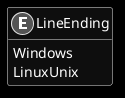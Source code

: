 ﻿@startuml
skinparam monochrome reverse
hide empty members

enum LineEnding {
    Windows
    LinuxUnix
}

@enduml
